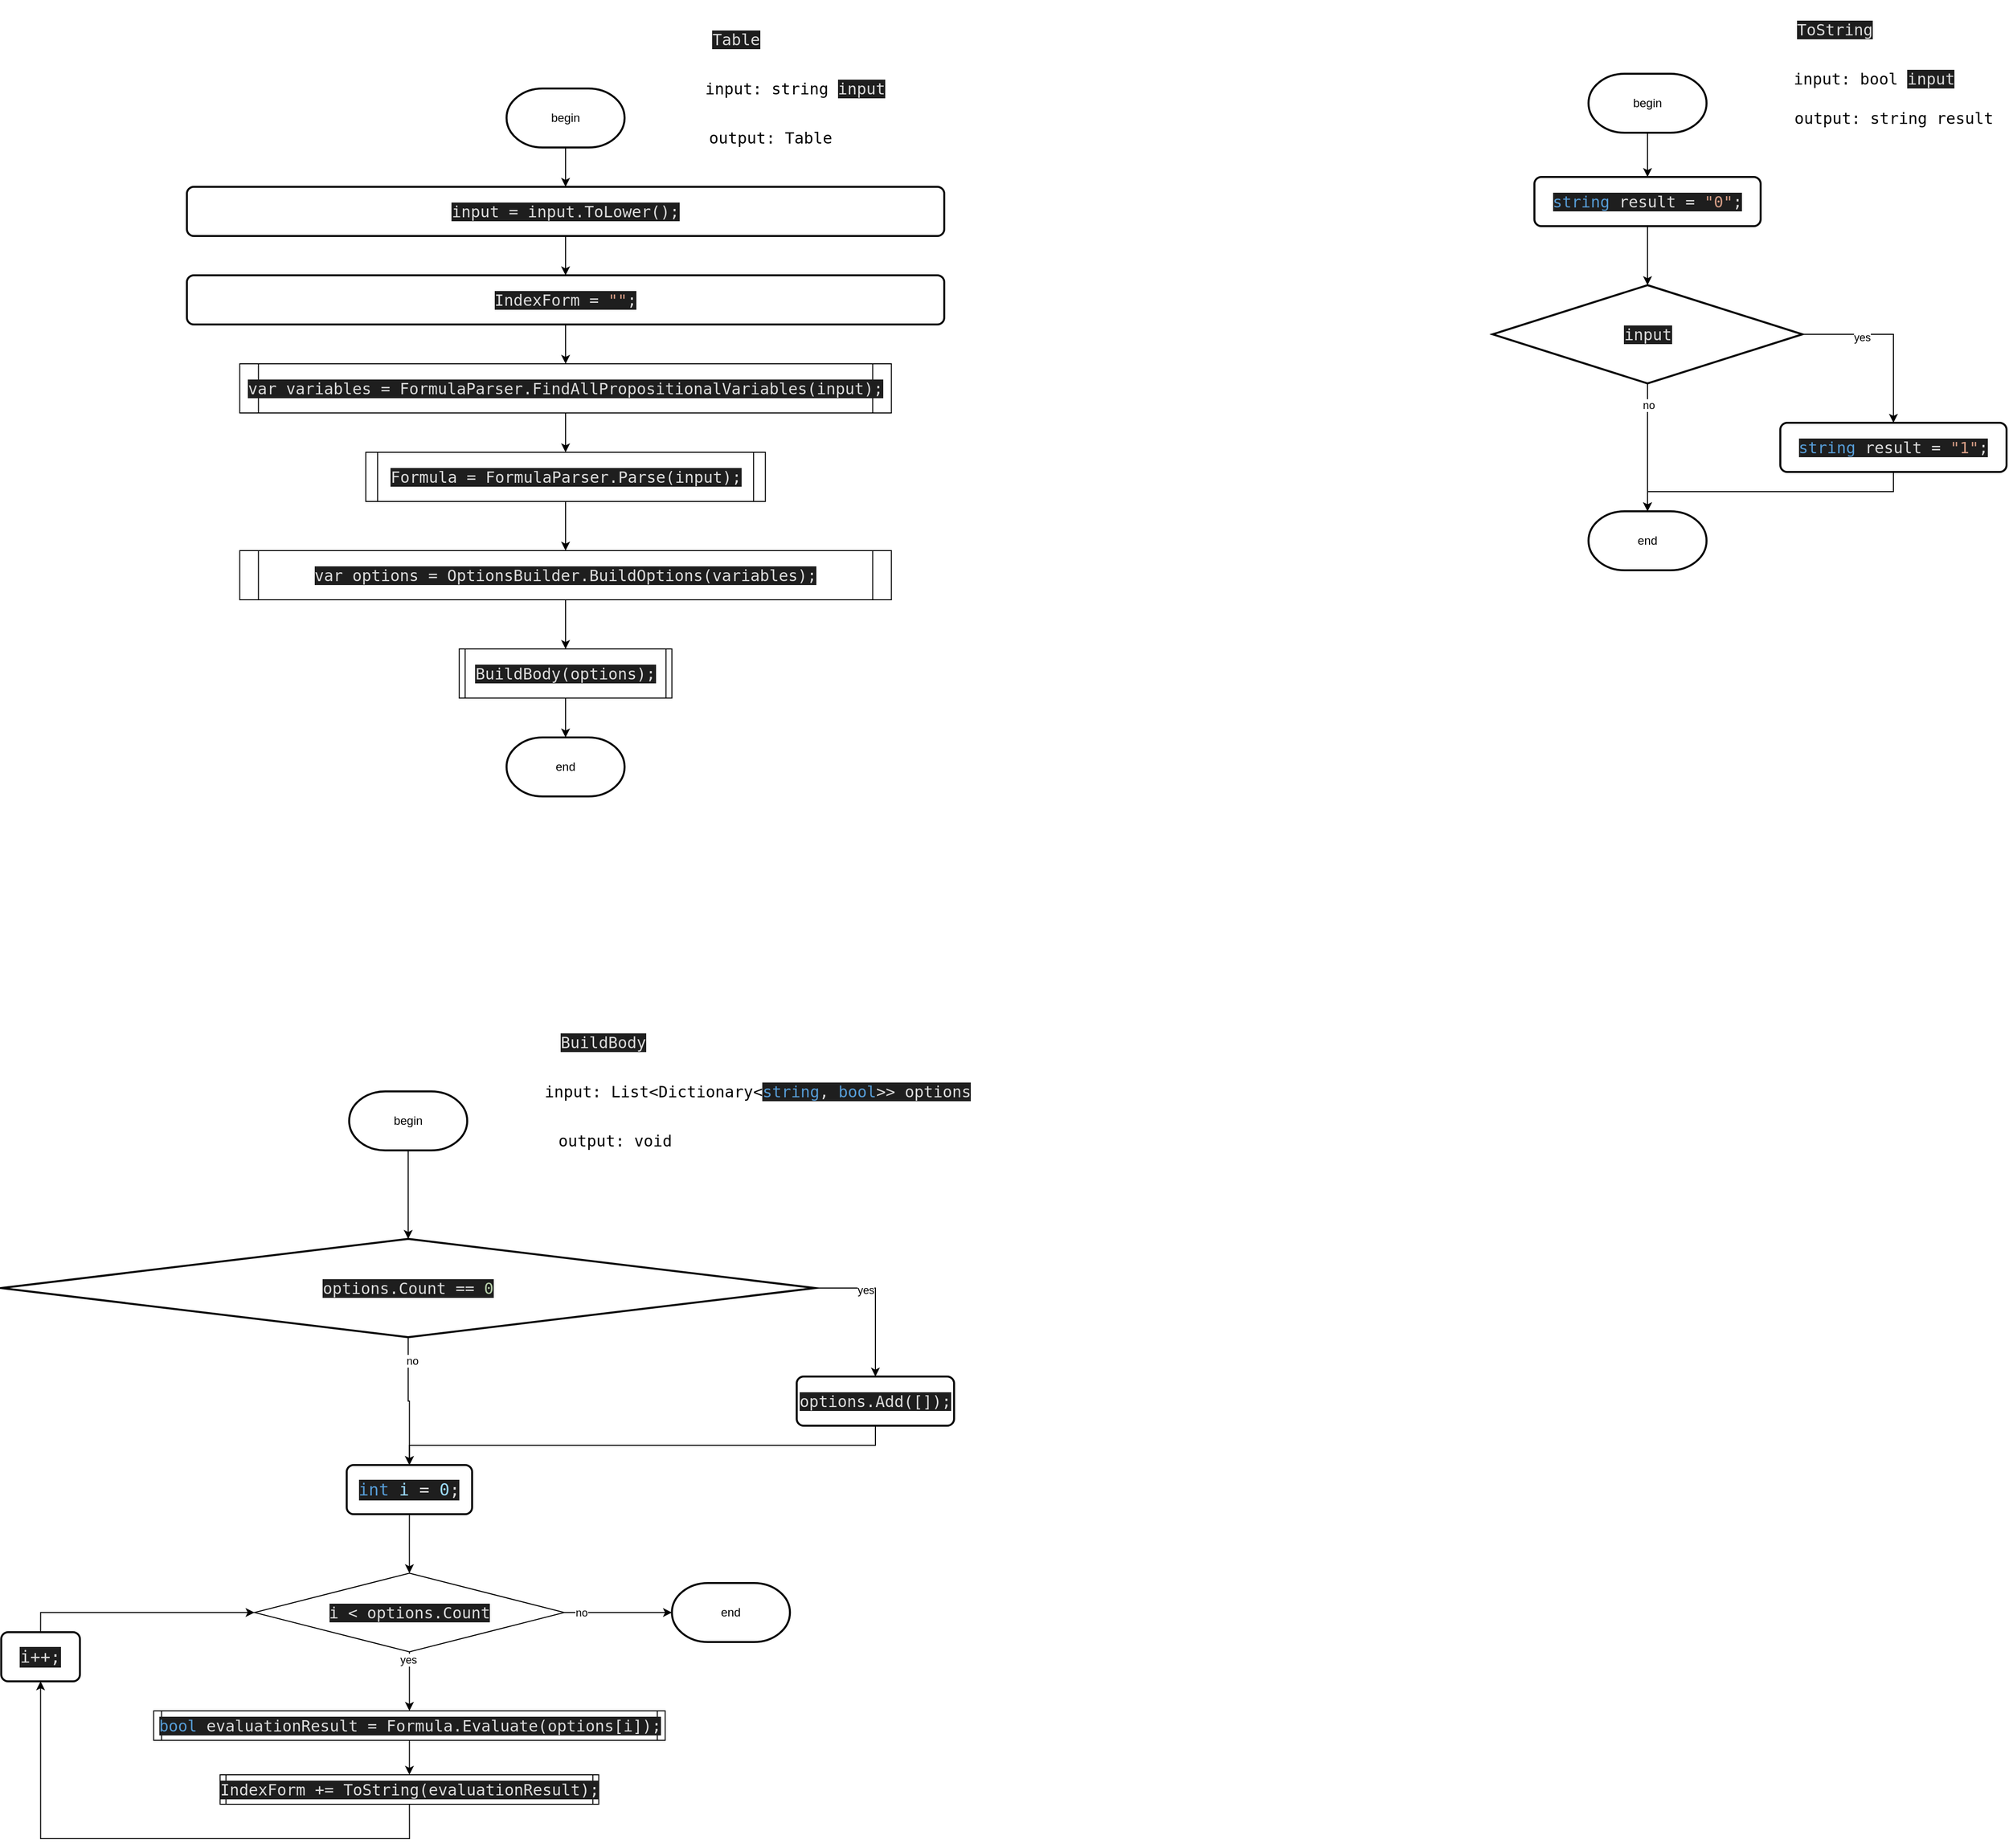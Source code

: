 <mxfile version="26.2.2">
  <diagram name="Page-1" id="ip8cNLf3F-QhdHnudOoA">
    <mxGraphModel dx="6020" dy="4103" grid="1" gridSize="10" guides="1" tooltips="1" connect="1" arrows="1" fold="1" page="1" pageScale="1" pageWidth="850" pageHeight="1100" math="0" shadow="0">
      <root>
        <mxCell id="0" />
        <mxCell id="1" parent="0" />
        <mxCell id="owQZtKoprVOSR1B6ug3N-1" value="&lt;pre style=&quot;font-family: &amp;quot;JetBrains Mono&amp;quot;, monospace; font-size: 12pt;&quot;&gt;&lt;div style=&quot;background-color:#1e1e1e;color:#dcdcdc&quot;&gt;&lt;pre style=&quot;font-family:&#39;JetBrains Mono&#39;,monospace;font-size:12.0pt;&quot;&gt;BuildBody&lt;/pre&gt;&lt;/div&gt;&lt;/pre&gt;" style="text;html=1;align=center;verticalAlign=middle;resizable=0;points=[];autosize=1;strokeColor=none;fillColor=none;" vertex="1" parent="1">
          <mxGeometry x="-257.5" y="-30" width="100" height="60" as="geometry" />
        </mxCell>
        <mxCell id="owQZtKoprVOSR1B6ug3N-3" value="begin" style="strokeWidth=2;html=1;shape=mxgraph.flowchart.terminator;whiteSpace=wrap;" vertex="1" parent="1">
          <mxGeometry x="-465" y="50" width="120" height="60" as="geometry" />
        </mxCell>
        <mxCell id="owQZtKoprVOSR1B6ug3N-6" value="&lt;pre style=&quot;font-family: &amp;quot;JetBrains Mono&amp;quot;, monospace; font-size: 12pt;&quot;&gt;input: List&amp;lt;Dictionary&amp;lt;&lt;span style=&quot;font-size: 12pt; background-color: rgb(30, 30, 30); white-space-collapse: collapse; color: rgb(86, 156, 214);&quot;&gt;string&lt;/span&gt;&lt;span style=&quot;font-size: 12pt; background-color: rgb(30, 30, 30); color: rgb(220, 220, 220); white-space-collapse: collapse;&quot;&gt;, &lt;/span&gt;&lt;span style=&quot;font-size: 12pt; background-color: rgb(30, 30, 30); white-space-collapse: collapse; color: rgb(86, 156, 214);&quot;&gt;bool&lt;/span&gt;&lt;span style=&quot;font-size: 12pt; background-color: rgb(30, 30, 30); color: rgb(220, 220, 220); white-space-collapse: collapse;&quot;&gt;&amp;gt;&amp;gt; options&lt;/span&gt;&lt;/pre&gt;" style="text;html=1;align=center;verticalAlign=middle;resizable=0;points=[];autosize=1;strokeColor=none;fillColor=none;" vertex="1" parent="1">
          <mxGeometry x="-260" y="20" width="420" height="60" as="geometry" />
        </mxCell>
        <mxCell id="owQZtKoprVOSR1B6ug3N-7" value="&lt;pre style=&quot;font-family: &amp;quot;JetBrains Mono&amp;quot;, monospace; font-size: 12pt;&quot;&gt;output: void&lt;/pre&gt;" style="text;html=1;align=center;verticalAlign=middle;resizable=0;points=[];autosize=1;strokeColor=none;fillColor=none;" vertex="1" parent="1">
          <mxGeometry x="-260" y="70" width="130" height="60" as="geometry" />
        </mxCell>
        <mxCell id="owQZtKoprVOSR1B6ug3N-53" style="edgeStyle=orthogonalEdgeStyle;rounded=0;orthogonalLoop=1;jettySize=auto;html=1;exitX=1;exitY=0.5;exitDx=0;exitDy=0;exitPerimeter=0;entryX=0.5;entryY=0;entryDx=0;entryDy=0;" edge="1" parent="1" source="owQZtKoprVOSR1B6ug3N-12" target="owQZtKoprVOSR1B6ug3N-52">
          <mxGeometry relative="1" as="geometry" />
        </mxCell>
        <mxCell id="owQZtKoprVOSR1B6ug3N-54" value="yes" style="edgeLabel;html=1;align=center;verticalAlign=middle;resizable=0;points=[];" vertex="1" connectable="0" parent="owQZtKoprVOSR1B6ug3N-53">
          <mxGeometry x="-0.324" y="-2" relative="1" as="geometry">
            <mxPoint as="offset" />
          </mxGeometry>
        </mxCell>
        <mxCell id="owQZtKoprVOSR1B6ug3N-209" style="edgeStyle=orthogonalEdgeStyle;rounded=0;orthogonalLoop=1;jettySize=auto;html=1;exitX=0.5;exitY=1;exitDx=0;exitDy=0;exitPerimeter=0;" edge="1" parent="1" source="owQZtKoprVOSR1B6ug3N-12" target="owQZtKoprVOSR1B6ug3N-164">
          <mxGeometry relative="1" as="geometry" />
        </mxCell>
        <mxCell id="owQZtKoprVOSR1B6ug3N-210" value="no" style="edgeLabel;html=1;align=center;verticalAlign=middle;resizable=0;points=[];" vertex="1" connectable="0" parent="owQZtKoprVOSR1B6ug3N-209">
          <mxGeometry x="-0.638" y="4" relative="1" as="geometry">
            <mxPoint as="offset" />
          </mxGeometry>
        </mxCell>
        <mxCell id="owQZtKoprVOSR1B6ug3N-12" value="&lt;div style=&quot;background-color:#1e1e1e;color:#dcdcdc&quot;&gt;&lt;pre style=&quot;font-family:&#39;JetBrains Mono&#39;,monospace;font-size:12.0pt;&quot;&gt;&lt;div&gt;&lt;pre style=&quot;font-family:&#39;JetBrains Mono&#39;,monospace;font-size:12.0pt;&quot;&gt;options.Count == &lt;span style=&quot;color:#b5cea8;&quot;&gt;0&lt;/span&gt;&lt;/pre&gt;&lt;/div&gt;&lt;/pre&gt;&lt;/div&gt;" style="strokeWidth=2;html=1;shape=mxgraph.flowchart.decision;whiteSpace=wrap;" vertex="1" parent="1">
          <mxGeometry x="-818.75" y="200" width="827.5" height="100" as="geometry" />
        </mxCell>
        <mxCell id="owQZtKoprVOSR1B6ug3N-32" value="&lt;pre style=&quot;font-family: &amp;quot;JetBrains Mono&amp;quot;, monospace; font-size: 12pt;&quot;&gt;&lt;div style=&quot;background-color:#1e1e1e;color:#dcdcdc&quot;&gt;&lt;pre style=&quot;font-family:&#39;JetBrains Mono&#39;,monospace;font-size:12.0pt;&quot;&gt;Table&lt;/pre&gt;&lt;/div&gt;&lt;/pre&gt;" style="text;html=1;align=center;verticalAlign=middle;resizable=0;points=[];autosize=1;strokeColor=none;fillColor=none;" vertex="1" parent="1">
          <mxGeometry x="-107.5" y="-1050" width="70" height="60" as="geometry" />
        </mxCell>
        <mxCell id="owQZtKoprVOSR1B6ug3N-33" style="edgeStyle=orthogonalEdgeStyle;rounded=0;orthogonalLoop=1;jettySize=auto;html=1;exitX=0.5;exitY=1;exitDx=0;exitDy=0;exitPerimeter=0;entryX=0.5;entryY=0;entryDx=0;entryDy=0;" edge="1" parent="1" source="owQZtKoprVOSR1B6ug3N-34" target="owQZtKoprVOSR1B6ug3N-36">
          <mxGeometry relative="1" as="geometry" />
        </mxCell>
        <mxCell id="owQZtKoprVOSR1B6ug3N-34" value="begin" style="strokeWidth=2;html=1;shape=mxgraph.flowchart.terminator;whiteSpace=wrap;" vertex="1" parent="1">
          <mxGeometry x="-305" y="-970" width="120" height="60" as="geometry" />
        </mxCell>
        <mxCell id="owQZtKoprVOSR1B6ug3N-35" style="edgeStyle=orthogonalEdgeStyle;rounded=0;orthogonalLoop=1;jettySize=auto;html=1;exitX=0.5;exitY=1;exitDx=0;exitDy=0;entryX=0.5;entryY=0;entryDx=0;entryDy=0;" edge="1" parent="1" source="owQZtKoprVOSR1B6ug3N-36" target="owQZtKoprVOSR1B6ug3N-39">
          <mxGeometry relative="1" as="geometry" />
        </mxCell>
        <mxCell id="owQZtKoprVOSR1B6ug3N-36" value="&lt;div style=&quot;background-color: rgb(30, 30, 30); color: rgb(220, 220, 220);&quot;&gt;&lt;pre style=&quot;font-family:&#39;JetBrains Mono&#39;,monospace;font-size:12.0pt;&quot;&gt;&lt;pre style=&quot;font-family:&#39;JetBrains Mono&#39;,monospace;font-size:12.0pt;&quot;&gt;&lt;pre style=&quot;font-family:&#39;JetBrains Mono&#39;,monospace;font-size:12.0pt;&quot;&gt;&lt;pre style=&quot;font-family:&#39;JetBrains Mono&#39;,monospace;font-size:12.0pt;&quot;&gt;&lt;pre style=&quot;font-family:&#39;JetBrains Mono&#39;,monospace;font-size:12.0pt;&quot;&gt;&lt;pre style=&quot;font-family:&#39;JetBrains Mono&#39;,monospace;font-size:12.0pt;&quot;&gt;&lt;pre style=&quot;font-family:&#39;JetBrains Mono&#39;,monospace;font-size:12.0pt;&quot;&gt;&lt;div&gt;&lt;pre style=&quot;font-family:&#39;JetBrains Mono&#39;,monospace;font-size:12.0pt;&quot;&gt;input = input.ToLower();&lt;/pre&gt;&lt;/div&gt;&lt;/pre&gt;&lt;/pre&gt;&lt;/pre&gt;&lt;/pre&gt;&lt;/pre&gt;&lt;/pre&gt;&lt;/pre&gt;&lt;/div&gt;" style="rounded=1;whiteSpace=wrap;html=1;absoluteArcSize=1;arcSize=14;strokeWidth=2;" vertex="1" parent="1">
          <mxGeometry x="-630" y="-870" width="770" height="50" as="geometry" />
        </mxCell>
        <mxCell id="owQZtKoprVOSR1B6ug3N-37" value="&lt;pre style=&quot;font-family: &amp;quot;JetBrains Mono&amp;quot;, monospace; font-size: 12pt;&quot;&gt;input: string &lt;span style=&quot;font-size: 12pt; background-color: rgb(30, 30, 30); color: rgb(220, 220, 220); white-space-collapse: collapse;&quot;&gt;input&lt;/span&gt;&lt;/pre&gt;" style="text;html=1;align=center;verticalAlign=middle;resizable=0;points=[];autosize=1;strokeColor=none;fillColor=none;" vertex="1" parent="1">
          <mxGeometry x="-107.5" y="-1000" width="190" height="60" as="geometry" />
        </mxCell>
        <mxCell id="owQZtKoprVOSR1B6ug3N-38" value="&lt;pre style=&quot;font-family: &amp;quot;JetBrains Mono&amp;quot;, monospace; font-size: 12pt;&quot;&gt;output: Table&lt;/pre&gt;" style="text;html=1;align=center;verticalAlign=middle;resizable=0;points=[];autosize=1;strokeColor=none;fillColor=none;" vertex="1" parent="1">
          <mxGeometry x="-107.5" y="-950" width="140" height="60" as="geometry" />
        </mxCell>
        <mxCell id="owQZtKoprVOSR1B6ug3N-41" style="edgeStyle=orthogonalEdgeStyle;rounded=0;orthogonalLoop=1;jettySize=auto;html=1;exitX=0.5;exitY=1;exitDx=0;exitDy=0;" edge="1" parent="1" source="owQZtKoprVOSR1B6ug3N-39" target="owQZtKoprVOSR1B6ug3N-40">
          <mxGeometry relative="1" as="geometry" />
        </mxCell>
        <mxCell id="owQZtKoprVOSR1B6ug3N-39" value="&lt;div style=&quot;background-color: rgb(30, 30, 30); color: rgb(220, 220, 220);&quot;&gt;&lt;pre style=&quot;font-family:&#39;JetBrains Mono&#39;,monospace;font-size:12.0pt;&quot;&gt;&lt;pre style=&quot;font-family:&#39;JetBrains Mono&#39;,monospace;font-size:12.0pt;&quot;&gt;&lt;pre style=&quot;font-family:&#39;JetBrains Mono&#39;,monospace;font-size:12.0pt;&quot;&gt;&lt;pre style=&quot;font-family:&#39;JetBrains Mono&#39;,monospace;font-size:12.0pt;&quot;&gt;&lt;pre style=&quot;font-family:&#39;JetBrains Mono&#39;,monospace;font-size:12.0pt;&quot;&gt;&lt;pre style=&quot;font-family:&#39;JetBrains Mono&#39;,monospace;font-size:12.0pt;&quot;&gt;&lt;pre style=&quot;font-family:&#39;JetBrains Mono&#39;,monospace;font-size:12.0pt;&quot;&gt;&lt;pre style=&quot;font-family:&#39;JetBrains Mono&#39;,monospace;font-size:12.0pt;&quot;&gt;&lt;div&gt;&lt;pre style=&quot;font-family:&#39;JetBrains Mono&#39;,monospace;font-size:12.0pt;&quot;&gt;IndexForm = &lt;span style=&quot;color:#d69d85;&quot;&gt;&quot;&quot;&lt;/span&gt;;&lt;/pre&gt;&lt;/div&gt;&lt;/pre&gt;&lt;/pre&gt;&lt;/pre&gt;&lt;/pre&gt;&lt;/pre&gt;&lt;/pre&gt;&lt;/pre&gt;&lt;/pre&gt;&lt;/div&gt;" style="rounded=1;whiteSpace=wrap;html=1;absoluteArcSize=1;arcSize=14;strokeWidth=2;" vertex="1" parent="1">
          <mxGeometry x="-630" y="-780" width="770" height="50" as="geometry" />
        </mxCell>
        <mxCell id="owQZtKoprVOSR1B6ug3N-43" style="edgeStyle=orthogonalEdgeStyle;rounded=0;orthogonalLoop=1;jettySize=auto;html=1;exitX=0.5;exitY=1;exitDx=0;exitDy=0;entryX=0.5;entryY=0;entryDx=0;entryDy=0;" edge="1" parent="1" source="owQZtKoprVOSR1B6ug3N-40" target="owQZtKoprVOSR1B6ug3N-42">
          <mxGeometry relative="1" as="geometry" />
        </mxCell>
        <mxCell id="owQZtKoprVOSR1B6ug3N-40" value="&lt;div style=&quot;background-color:#1e1e1e;color:#dcdcdc&quot;&gt;&lt;pre style=&quot;font-family:&#39;JetBrains Mono&#39;,monospace;font-size:12.0pt;&quot;&gt;var variables = FormulaParser.FindAllPropositionalVariables(input);&lt;/pre&gt;&lt;/div&gt;" style="shape=process;whiteSpace=wrap;html=1;backgroundOutline=1;size=0.029;" vertex="1" parent="1">
          <mxGeometry x="-576.25" y="-690" width="662.5" height="50" as="geometry" />
        </mxCell>
        <mxCell id="owQZtKoprVOSR1B6ug3N-46" style="edgeStyle=orthogonalEdgeStyle;rounded=0;orthogonalLoop=1;jettySize=auto;html=1;exitX=0.5;exitY=1;exitDx=0;exitDy=0;entryX=0.5;entryY=0;entryDx=0;entryDy=0;" edge="1" parent="1" source="owQZtKoprVOSR1B6ug3N-42" target="owQZtKoprVOSR1B6ug3N-44">
          <mxGeometry relative="1" as="geometry" />
        </mxCell>
        <mxCell id="owQZtKoprVOSR1B6ug3N-42" value="&lt;div style=&quot;background-color:#1e1e1e;color:#dcdcdc&quot;&gt;&lt;pre style=&quot;font-family:&#39;JetBrains Mono&#39;,monospace;font-size:12.0pt;&quot;&gt;&lt;div&gt;&lt;pre style=&quot;font-family:&#39;JetBrains Mono&#39;,monospace;font-size:12.0pt;&quot;&gt;Formula = FormulaParser.Parse(input);&lt;/pre&gt;&lt;/div&gt;&lt;/pre&gt;&lt;/div&gt;" style="shape=process;whiteSpace=wrap;html=1;backgroundOutline=1;size=0.029;" vertex="1" parent="1">
          <mxGeometry x="-448.12" y="-600" width="406.25" height="50" as="geometry" />
        </mxCell>
        <mxCell id="owQZtKoprVOSR1B6ug3N-48" style="edgeStyle=orthogonalEdgeStyle;rounded=0;orthogonalLoop=1;jettySize=auto;html=1;exitX=0.5;exitY=1;exitDx=0;exitDy=0;entryX=0.5;entryY=0;entryDx=0;entryDy=0;" edge="1" parent="1" source="owQZtKoprVOSR1B6ug3N-44" target="owQZtKoprVOSR1B6ug3N-45">
          <mxGeometry relative="1" as="geometry" />
        </mxCell>
        <mxCell id="owQZtKoprVOSR1B6ug3N-44" value="&lt;div style=&quot;background-color:#1e1e1e;color:#dcdcdc&quot;&gt;&lt;pre style=&quot;font-family:&#39;JetBrains Mono&#39;,monospace;font-size:12.0pt;&quot;&gt;&lt;div&gt;&lt;pre style=&quot;font-family:&#39;JetBrains Mono&#39;,monospace;font-size:12.0pt;&quot;&gt;var options = OptionsBuilder.BuildOptions(variables);&lt;/pre&gt;&lt;/div&gt;&lt;/pre&gt;&lt;/div&gt;" style="shape=process;whiteSpace=wrap;html=1;backgroundOutline=1;size=0.029;" vertex="1" parent="1">
          <mxGeometry x="-576.25" y="-500" width="662.5" height="50" as="geometry" />
        </mxCell>
        <mxCell id="owQZtKoprVOSR1B6ug3N-45" value="&lt;div style=&quot;background-color:#1e1e1e;color:#dcdcdc&quot;&gt;&lt;pre style=&quot;font-family:&#39;JetBrains Mono&#39;,monospace;font-size:12.0pt;&quot;&gt;&lt;pre style=&quot;font-family:&#39;JetBrains Mono&#39;,monospace;font-size:12.0pt;&quot;&gt;&lt;div&gt;&lt;pre style=&quot;font-family:&#39;JetBrains Mono&#39;,monospace;font-size:12.0pt;&quot;&gt;BuildBody(options);&lt;/pre&gt;&lt;/div&gt;&lt;/pre&gt;&lt;/pre&gt;&lt;/div&gt;" style="shape=process;whiteSpace=wrap;html=1;backgroundOutline=1;size=0.029;" vertex="1" parent="1">
          <mxGeometry x="-353.12" y="-400" width="216.24" height="50" as="geometry" />
        </mxCell>
        <mxCell id="owQZtKoprVOSR1B6ug3N-49" value="end" style="strokeWidth=2;html=1;shape=mxgraph.flowchart.terminator;whiteSpace=wrap;" vertex="1" parent="1">
          <mxGeometry x="-305" y="-310" width="120" height="60" as="geometry" />
        </mxCell>
        <mxCell id="owQZtKoprVOSR1B6ug3N-50" style="edgeStyle=orthogonalEdgeStyle;rounded=0;orthogonalLoop=1;jettySize=auto;html=1;exitX=0.5;exitY=1;exitDx=0;exitDy=0;entryX=0.5;entryY=0;entryDx=0;entryDy=0;entryPerimeter=0;" edge="1" parent="1" source="owQZtKoprVOSR1B6ug3N-45" target="owQZtKoprVOSR1B6ug3N-49">
          <mxGeometry relative="1" as="geometry" />
        </mxCell>
        <mxCell id="owQZtKoprVOSR1B6ug3N-51" style="edgeStyle=orthogonalEdgeStyle;rounded=0;orthogonalLoop=1;jettySize=auto;html=1;exitX=0.5;exitY=1;exitDx=0;exitDy=0;exitPerimeter=0;entryX=0.5;entryY=0;entryDx=0;entryDy=0;entryPerimeter=0;" edge="1" parent="1" source="owQZtKoprVOSR1B6ug3N-3" target="owQZtKoprVOSR1B6ug3N-12">
          <mxGeometry relative="1" as="geometry" />
        </mxCell>
        <mxCell id="owQZtKoprVOSR1B6ug3N-216" style="edgeStyle=orthogonalEdgeStyle;rounded=0;orthogonalLoop=1;jettySize=auto;html=1;exitX=0.5;exitY=1;exitDx=0;exitDy=0;entryX=0.5;entryY=0;entryDx=0;entryDy=0;" edge="1" parent="1" source="owQZtKoprVOSR1B6ug3N-52" target="owQZtKoprVOSR1B6ug3N-164">
          <mxGeometry relative="1" as="geometry" />
        </mxCell>
        <mxCell id="owQZtKoprVOSR1B6ug3N-52" value="&lt;div style=&quot;background-color: rgb(30, 30, 30); color: rgb(220, 220, 220);&quot;&gt;&lt;pre style=&quot;font-family:&#39;JetBrains Mono&#39;,monospace;font-size:12.0pt;&quot;&gt;&lt;pre style=&quot;font-family:&#39;JetBrains Mono&#39;,monospace;font-size:12.0pt;&quot;&gt;&lt;pre style=&quot;font-family:&#39;JetBrains Mono&#39;,monospace;font-size:12.0pt;&quot;&gt;&lt;pre style=&quot;font-family:&#39;JetBrains Mono&#39;,monospace;font-size:12.0pt;&quot;&gt;&lt;pre style=&quot;font-family:&#39;JetBrains Mono&#39;,monospace;font-size:12.0pt;&quot;&gt;&lt;pre style=&quot;font-family:&#39;JetBrains Mono&#39;,monospace;font-size:12.0pt;&quot;&gt;&lt;pre style=&quot;font-family:&#39;JetBrains Mono&#39;,monospace;font-size:12.0pt;&quot;&gt;&lt;pre style=&quot;font-family:&#39;JetBrains Mono&#39;,monospace;font-size:12.0pt;&quot;&gt;&lt;div&gt;&lt;pre style=&quot;font-family:&#39;JetBrains Mono&#39;,monospace;font-size:12.0pt;&quot;&gt;options.Add([]);&lt;/pre&gt;&lt;/div&gt;&lt;/pre&gt;&lt;/pre&gt;&lt;/pre&gt;&lt;/pre&gt;&lt;/pre&gt;&lt;/pre&gt;&lt;/pre&gt;&lt;/pre&gt;&lt;/div&gt;" style="rounded=1;whiteSpace=wrap;html=1;absoluteArcSize=1;arcSize=14;strokeWidth=2;" vertex="1" parent="1">
          <mxGeometry x="-10" y="340" width="160" height="50" as="geometry" />
        </mxCell>
        <mxCell id="owQZtKoprVOSR1B6ug3N-163" style="edgeStyle=orthogonalEdgeStyle;rounded=0;orthogonalLoop=1;jettySize=auto;html=1;exitX=0.5;exitY=1;exitDx=0;exitDy=0;entryX=0.5;entryY=0;entryDx=0;entryDy=0;" edge="1" parent="1" source="owQZtKoprVOSR1B6ug3N-164" target="owQZtKoprVOSR1B6ug3N-167">
          <mxGeometry relative="1" as="geometry" />
        </mxCell>
        <mxCell id="owQZtKoprVOSR1B6ug3N-164" value="&lt;div style=&quot;background-color: rgb(30, 30, 30); color: rgb(220, 220, 220);&quot;&gt;&lt;pre style=&quot;font-family: &amp;quot;JetBrains Mono&amp;quot;, monospace; font-size: 12.8pt;&quot;&gt;&lt;span style=&quot;color: rgb(86, 156, 214);&quot;&gt;int &lt;/span&gt;&lt;span style=&quot;color: rgb(156, 220, 254);&quot;&gt;i &lt;/span&gt;&lt;font color=&quot;#dcdcdc&quot;&gt;= &lt;/font&gt;&lt;font color=&quot;#9cdcfe&quot;&gt;0&lt;/font&gt;&lt;font color=&quot;#dcdcdc&quot;&gt;;&lt;/font&gt;&lt;/pre&gt;&lt;/div&gt;" style="rounded=1;whiteSpace=wrap;html=1;absoluteArcSize=1;arcSize=14;strokeWidth=2;" vertex="1" parent="1">
          <mxGeometry x="-467.51" y="430" width="127.5" height="50" as="geometry" />
        </mxCell>
        <mxCell id="owQZtKoprVOSR1B6ug3N-211" style="edgeStyle=orthogonalEdgeStyle;rounded=0;orthogonalLoop=1;jettySize=auto;html=1;exitX=0.5;exitY=1;exitDx=0;exitDy=0;" edge="1" parent="1" source="owQZtKoprVOSR1B6ug3N-167" target="owQZtKoprVOSR1B6ug3N-190">
          <mxGeometry relative="1" as="geometry" />
        </mxCell>
        <mxCell id="owQZtKoprVOSR1B6ug3N-212" value="yes" style="edgeLabel;html=1;align=center;verticalAlign=middle;resizable=0;points=[];" vertex="1" connectable="0" parent="owQZtKoprVOSR1B6ug3N-211">
          <mxGeometry x="-0.74" y="-2" relative="1" as="geometry">
            <mxPoint as="offset" />
          </mxGeometry>
        </mxCell>
        <mxCell id="owQZtKoprVOSR1B6ug3N-167" value="&lt;div style=&quot;background-color:#1e1e1e;color:#dcdcdc&quot;&gt;&lt;pre style=&quot;font-family:&#39;JetBrains Mono&#39;,monospace;font-size:12.8pt;&quot;&gt;&lt;pre style=&quot;font-family:&#39;JetBrains Mono&#39;,monospace;font-size:12.0pt;&quot;&gt;&lt;div&gt;&lt;pre style=&quot;font-family:&#39;JetBrains Mono&#39;,monospace;font-size:12.0pt;&quot;&gt;i &amp;lt; options.Count&lt;/pre&gt;&lt;/div&gt;&lt;/pre&gt;&lt;/pre&gt;&lt;/div&gt;" style="rhombus;whiteSpace=wrap;html=1;" vertex="1" parent="1">
          <mxGeometry x="-561.25" y="540" width="315" height="80" as="geometry" />
        </mxCell>
        <mxCell id="owQZtKoprVOSR1B6ug3N-168" style="edgeStyle=orthogonalEdgeStyle;rounded=0;orthogonalLoop=1;jettySize=auto;html=1;exitX=0.5;exitY=0;exitDx=0;exitDy=0;entryX=0;entryY=0.5;entryDx=0;entryDy=0;" edge="1" parent="1" source="owQZtKoprVOSR1B6ug3N-169" target="owQZtKoprVOSR1B6ug3N-167">
          <mxGeometry relative="1" as="geometry" />
        </mxCell>
        <mxCell id="owQZtKoprVOSR1B6ug3N-169" value="&lt;div style=&quot;background-color:#1e1e1e;color:#dcdcdc&quot;&gt;&lt;pre style=&quot;font-family:&#39;JetBrains Mono&#39;,monospace;font-size:12.8pt;&quot;&gt;&lt;div&gt;&lt;pre style=&quot;font-family:&#39;JetBrains Mono&#39;,monospace;font-size:12.8pt;&quot;&gt;i++;&lt;/pre&gt;&lt;/div&gt;&lt;/pre&gt;&lt;/div&gt;" style="rounded=1;whiteSpace=wrap;html=1;absoluteArcSize=1;arcSize=14;strokeWidth=2;" vertex="1" parent="1">
          <mxGeometry x="-818.75" y="600" width="80" height="50" as="geometry" />
        </mxCell>
        <mxCell id="owQZtKoprVOSR1B6ug3N-214" style="edgeStyle=orthogonalEdgeStyle;rounded=0;orthogonalLoop=1;jettySize=auto;html=1;exitX=0.5;exitY=1;exitDx=0;exitDy=0;entryX=0.5;entryY=0;entryDx=0;entryDy=0;" edge="1" parent="1" source="owQZtKoprVOSR1B6ug3N-190" target="owQZtKoprVOSR1B6ug3N-213">
          <mxGeometry relative="1" as="geometry" />
        </mxCell>
        <mxCell id="owQZtKoprVOSR1B6ug3N-190" value="&lt;div style=&quot;background-color:#1e1e1e;color:#dcdcdc&quot;&gt;&lt;pre style=&quot;font-family:&#39;JetBrains Mono&#39;,monospace;font-size:12.0pt;&quot;&gt;&lt;div&gt;&lt;pre style=&quot;font-family:&#39;JetBrains Mono&#39;,monospace;font-size:12.0pt;&quot;&gt;&lt;span style=&quot;color:#569cd6;&quot;&gt;bool &lt;/span&gt;evaluationResult = Formula.Evaluate(options[i]);&lt;/pre&gt;&lt;/div&gt;&lt;/pre&gt;&lt;/div&gt;" style="shape=process;whiteSpace=wrap;html=1;backgroundOutline=1;size=0.016;" vertex="1" parent="1">
          <mxGeometry x="-663.75" y="680" width="520" height="30" as="geometry" />
        </mxCell>
        <mxCell id="owQZtKoprVOSR1B6ug3N-193" value="end" style="strokeWidth=2;html=1;shape=mxgraph.flowchart.terminator;whiteSpace=wrap;" vertex="1" parent="1">
          <mxGeometry x="-136.88" y="550" width="120" height="60" as="geometry" />
        </mxCell>
        <mxCell id="owQZtKoprVOSR1B6ug3N-194" style="edgeStyle=orthogonalEdgeStyle;rounded=0;orthogonalLoop=1;jettySize=auto;html=1;exitX=1;exitY=0.5;exitDx=0;exitDy=0;entryX=0;entryY=0.5;entryDx=0;entryDy=0;entryPerimeter=0;" edge="1" parent="1" source="owQZtKoprVOSR1B6ug3N-167" target="owQZtKoprVOSR1B6ug3N-193">
          <mxGeometry relative="1" as="geometry" />
        </mxCell>
        <mxCell id="owQZtKoprVOSR1B6ug3N-195" value="no" style="edgeLabel;html=1;align=center;verticalAlign=middle;resizable=0;points=[];" vertex="1" connectable="0" parent="owQZtKoprVOSR1B6ug3N-194">
          <mxGeometry x="-0.693" relative="1" as="geometry">
            <mxPoint as="offset" />
          </mxGeometry>
        </mxCell>
        <mxCell id="owQZtKoprVOSR1B6ug3N-202" style="edgeStyle=orthogonalEdgeStyle;rounded=0;orthogonalLoop=1;jettySize=auto;html=1;exitX=1;exitY=0.5;exitDx=0;exitDy=0;" edge="1" parent="1">
          <mxGeometry relative="1" as="geometry">
            <Array as="points">
              <mxPoint x="3460" y="2590" />
              <mxPoint x="3460" y="2810" />
              <mxPoint x="3091" y="2810" />
            </Array>
            <mxPoint x="3264.38" y="2590" as="sourcePoint" />
          </mxGeometry>
        </mxCell>
        <mxCell id="owQZtKoprVOSR1B6ug3N-215" style="edgeStyle=orthogonalEdgeStyle;rounded=0;orthogonalLoop=1;jettySize=auto;html=1;exitX=0.5;exitY=1;exitDx=0;exitDy=0;entryX=0.5;entryY=1;entryDx=0;entryDy=0;" edge="1" parent="1" source="owQZtKoprVOSR1B6ug3N-213" target="owQZtKoprVOSR1B6ug3N-169">
          <mxGeometry relative="1" as="geometry">
            <Array as="points">
              <mxPoint x="-404" y="810" />
              <mxPoint x="-779" y="810" />
            </Array>
          </mxGeometry>
        </mxCell>
        <mxCell id="owQZtKoprVOSR1B6ug3N-213" value="&lt;div style=&quot;background-color:#1e1e1e;color:#dcdcdc&quot;&gt;&lt;pre style=&quot;font-family:&#39;JetBrains Mono&#39;,monospace;font-size:12.0pt;&quot;&gt;&lt;pre style=&quot;font-family:&#39;JetBrains Mono&#39;,monospace;font-size:12.0pt;&quot;&gt;&lt;div&gt;&lt;pre style=&quot;font-family:&#39;JetBrains Mono&#39;,monospace;font-size:12.0pt;&quot;&gt;IndexForm += ToString(evaluationResult);&lt;/pre&gt;&lt;/div&gt;&lt;/pre&gt;&lt;/pre&gt;&lt;/div&gt;" style="shape=process;whiteSpace=wrap;html=1;backgroundOutline=1;size=0.016;" vertex="1" parent="1">
          <mxGeometry x="-596.25" y="745" width="385" height="30" as="geometry" />
        </mxCell>
        <mxCell id="owQZtKoprVOSR1B6ug3N-217" value="&lt;pre style=&quot;font-family: &amp;quot;JetBrains Mono&amp;quot;, monospace; font-size: 12pt;&quot;&gt;&lt;div style=&quot;background-color:#1e1e1e;color:#dcdcdc&quot;&gt;&lt;pre style=&quot;font-family:&#39;JetBrains Mono&#39;,monospace;font-size:12.0pt;&quot;&gt;&lt;div&gt;&lt;pre style=&quot;font-family:&#39;JetBrains Mono&#39;,monospace;font-size:12.0pt;&quot;&gt;ToString&lt;/pre&gt;&lt;/div&gt;&lt;/pre&gt;&lt;/div&gt;&lt;/pre&gt;" style="text;html=1;align=center;verticalAlign=middle;resizable=0;points=[];autosize=1;strokeColor=none;fillColor=none;" vertex="1" parent="1">
          <mxGeometry x="1000" y="-1060" width="90" height="60" as="geometry" />
        </mxCell>
        <mxCell id="owQZtKoprVOSR1B6ug3N-218" style="edgeStyle=orthogonalEdgeStyle;rounded=0;orthogonalLoop=1;jettySize=auto;html=1;exitX=0.5;exitY=1;exitDx=0;exitDy=0;exitPerimeter=0;entryX=0.5;entryY=0;entryDx=0;entryDy=0;" edge="1" parent="1" source="owQZtKoprVOSR1B6ug3N-219" target="owQZtKoprVOSR1B6ug3N-221">
          <mxGeometry relative="1" as="geometry" />
        </mxCell>
        <mxCell id="owQZtKoprVOSR1B6ug3N-219" value="begin" style="strokeWidth=2;html=1;shape=mxgraph.flowchart.terminator;whiteSpace=wrap;" vertex="1" parent="1">
          <mxGeometry x="795" y="-985" width="120" height="60" as="geometry" />
        </mxCell>
        <mxCell id="owQZtKoprVOSR1B6ug3N-221" value="&lt;div style=&quot;background-color: rgb(30, 30, 30); color: rgb(220, 220, 220);&quot;&gt;&lt;pre style=&quot;font-family:&#39;JetBrains Mono&#39;,monospace;font-size:12.0pt;&quot;&gt;&lt;pre style=&quot;font-family:&#39;JetBrains Mono&#39;,monospace;font-size:12.0pt;&quot;&gt;&lt;pre style=&quot;font-family:&#39;JetBrains Mono&#39;,monospace;font-size:12.0pt;&quot;&gt;&lt;pre style=&quot;font-family:&#39;JetBrains Mono&#39;,monospace;font-size:12.0pt;&quot;&gt;&lt;pre style=&quot;font-family:&#39;JetBrains Mono&#39;,monospace;font-size:12.0pt;&quot;&gt;&lt;pre style=&quot;font-family:&#39;JetBrains Mono&#39;,monospace;font-size:12.0pt;&quot;&gt;&lt;pre style=&quot;font-family:&#39;JetBrains Mono&#39;,monospace;font-size:12.0pt;&quot;&gt;&lt;pre style=&quot;font-family:&#39;JetBrains Mono&#39;,monospace;font-size:12.0pt;&quot;&gt;&lt;div&gt;&lt;pre style=&quot;font-family:&#39;JetBrains Mono&#39;,monospace;font-size:12.0pt;&quot;&gt;&lt;span style=&quot;color:#569cd6;&quot;&gt;string &lt;/span&gt;result = &lt;span style=&quot;color:#d69d85;&quot;&gt;&quot;0&quot;&lt;/span&gt;;&lt;/pre&gt;&lt;/div&gt;&lt;/pre&gt;&lt;/pre&gt;&lt;/pre&gt;&lt;/pre&gt;&lt;/pre&gt;&lt;/pre&gt;&lt;/pre&gt;&lt;/pre&gt;&lt;/div&gt;" style="rounded=1;whiteSpace=wrap;html=1;absoluteArcSize=1;arcSize=14;strokeWidth=2;" vertex="1" parent="1">
          <mxGeometry x="740" y="-880" width="230" height="50" as="geometry" />
        </mxCell>
        <mxCell id="owQZtKoprVOSR1B6ug3N-222" value="&lt;pre style=&quot;font-family: &amp;quot;JetBrains Mono&amp;quot;, monospace; font-size: 12pt;&quot;&gt;input: bool &lt;span style=&quot;font-size: 12pt; background-color: rgb(30, 30, 30); color: rgb(220, 220, 220); white-space-collapse: collapse;&quot;&gt;input&lt;/span&gt;&lt;/pre&gt;" style="text;html=1;align=center;verticalAlign=middle;resizable=0;points=[];autosize=1;strokeColor=none;fillColor=none;" vertex="1" parent="1">
          <mxGeometry x="1000" y="-1010" width="170" height="60" as="geometry" />
        </mxCell>
        <mxCell id="owQZtKoprVOSR1B6ug3N-223" value="&lt;pre style=&quot;font-family: &amp;quot;JetBrains Mono&amp;quot;, monospace; font-size: 12pt;&quot;&gt;output: string result&lt;/pre&gt;" style="text;html=1;align=center;verticalAlign=middle;resizable=0;points=[];autosize=1;strokeColor=none;fillColor=none;" vertex="1" parent="1">
          <mxGeometry x="1000" y="-970" width="210" height="60" as="geometry" />
        </mxCell>
        <mxCell id="owQZtKoprVOSR1B6ug3N-233" value="end" style="strokeWidth=2;html=1;shape=mxgraph.flowchart.terminator;whiteSpace=wrap;" vertex="1" parent="1">
          <mxGeometry x="795" y="-540" width="120" height="60" as="geometry" />
        </mxCell>
        <mxCell id="owQZtKoprVOSR1B6ug3N-239" style="edgeStyle=orthogonalEdgeStyle;rounded=0;orthogonalLoop=1;jettySize=auto;html=1;exitX=1;exitY=0.5;exitDx=0;exitDy=0;exitPerimeter=0;" edge="1" parent="1" source="owQZtKoprVOSR1B6ug3N-235" target="owQZtKoprVOSR1B6ug3N-238">
          <mxGeometry relative="1" as="geometry" />
        </mxCell>
        <mxCell id="owQZtKoprVOSR1B6ug3N-240" value="yes" style="edgeLabel;html=1;align=center;verticalAlign=middle;resizable=0;points=[];" vertex="1" connectable="0" parent="owQZtKoprVOSR1B6ug3N-239">
          <mxGeometry x="-0.324" y="-3" relative="1" as="geometry">
            <mxPoint x="-1" as="offset" />
          </mxGeometry>
        </mxCell>
        <mxCell id="owQZtKoprVOSR1B6ug3N-235" value="&lt;div style=&quot;background-color:#1e1e1e;color:#dcdcdc&quot;&gt;&lt;pre style=&quot;font-family:&#39;JetBrains Mono&#39;,monospace;font-size:12.0pt;&quot;&gt;input&lt;/pre&gt;&lt;/div&gt;" style="strokeWidth=2;html=1;shape=mxgraph.flowchart.decision;whiteSpace=wrap;" vertex="1" parent="1">
          <mxGeometry x="697.5" y="-770" width="315" height="100" as="geometry" />
        </mxCell>
        <mxCell id="owQZtKoprVOSR1B6ug3N-236" style="edgeStyle=orthogonalEdgeStyle;rounded=0;orthogonalLoop=1;jettySize=auto;html=1;exitX=0.5;exitY=1;exitDx=0;exitDy=0;entryX=0.5;entryY=0;entryDx=0;entryDy=0;entryPerimeter=0;" edge="1" parent="1" source="owQZtKoprVOSR1B6ug3N-221" target="owQZtKoprVOSR1B6ug3N-235">
          <mxGeometry relative="1" as="geometry" />
        </mxCell>
        <mxCell id="owQZtKoprVOSR1B6ug3N-238" value="&lt;div style=&quot;background-color: rgb(30, 30, 30); color: rgb(220, 220, 220);&quot;&gt;&lt;pre style=&quot;font-family:&#39;JetBrains Mono&#39;,monospace;font-size:12.0pt;&quot;&gt;&lt;pre style=&quot;font-family:&#39;JetBrains Mono&#39;,monospace;font-size:12.0pt;&quot;&gt;&lt;pre style=&quot;font-family:&#39;JetBrains Mono&#39;,monospace;font-size:12.0pt;&quot;&gt;&lt;pre style=&quot;font-family:&#39;JetBrains Mono&#39;,monospace;font-size:12.0pt;&quot;&gt;&lt;pre style=&quot;font-family:&#39;JetBrains Mono&#39;,monospace;font-size:12.0pt;&quot;&gt;&lt;pre style=&quot;font-family:&#39;JetBrains Mono&#39;,monospace;font-size:12.0pt;&quot;&gt;&lt;pre style=&quot;font-family:&#39;JetBrains Mono&#39;,monospace;font-size:12.0pt;&quot;&gt;&lt;pre style=&quot;font-family:&#39;JetBrains Mono&#39;,monospace;font-size:12.0pt;&quot;&gt;&lt;div&gt;&lt;pre style=&quot;font-family:&#39;JetBrains Mono&#39;,monospace;font-size:12.0pt;&quot;&gt;&lt;span style=&quot;color:#569cd6;&quot;&gt;string &lt;/span&gt;result = &lt;span style=&quot;color:#d69d85;&quot;&gt;&quot;1&quot;&lt;/span&gt;;&lt;/pre&gt;&lt;/div&gt;&lt;/pre&gt;&lt;/pre&gt;&lt;/pre&gt;&lt;/pre&gt;&lt;/pre&gt;&lt;/pre&gt;&lt;/pre&gt;&lt;/pre&gt;&lt;/div&gt;" style="rounded=1;whiteSpace=wrap;html=1;absoluteArcSize=1;arcSize=14;strokeWidth=2;" vertex="1" parent="1">
          <mxGeometry x="990" y="-630" width="230" height="50" as="geometry" />
        </mxCell>
        <mxCell id="owQZtKoprVOSR1B6ug3N-241" style="edgeStyle=orthogonalEdgeStyle;rounded=0;orthogonalLoop=1;jettySize=auto;html=1;exitX=0.5;exitY=1;exitDx=0;exitDy=0;exitPerimeter=0;entryX=0.5;entryY=0;entryDx=0;entryDy=0;entryPerimeter=0;" edge="1" parent="1" source="owQZtKoprVOSR1B6ug3N-235" target="owQZtKoprVOSR1B6ug3N-233">
          <mxGeometry relative="1" as="geometry" />
        </mxCell>
        <mxCell id="owQZtKoprVOSR1B6ug3N-243" value="no" style="edgeLabel;html=1;align=center;verticalAlign=middle;resizable=0;points=[];" vertex="1" connectable="0" parent="owQZtKoprVOSR1B6ug3N-241">
          <mxGeometry x="-0.671" y="1" relative="1" as="geometry">
            <mxPoint as="offset" />
          </mxGeometry>
        </mxCell>
        <mxCell id="owQZtKoprVOSR1B6ug3N-242" style="edgeStyle=orthogonalEdgeStyle;rounded=0;orthogonalLoop=1;jettySize=auto;html=1;exitX=0.5;exitY=1;exitDx=0;exitDy=0;entryX=0.5;entryY=0;entryDx=0;entryDy=0;entryPerimeter=0;" edge="1" parent="1" source="owQZtKoprVOSR1B6ug3N-238" target="owQZtKoprVOSR1B6ug3N-233">
          <mxGeometry relative="1" as="geometry" />
        </mxCell>
      </root>
    </mxGraphModel>
  </diagram>
</mxfile>
